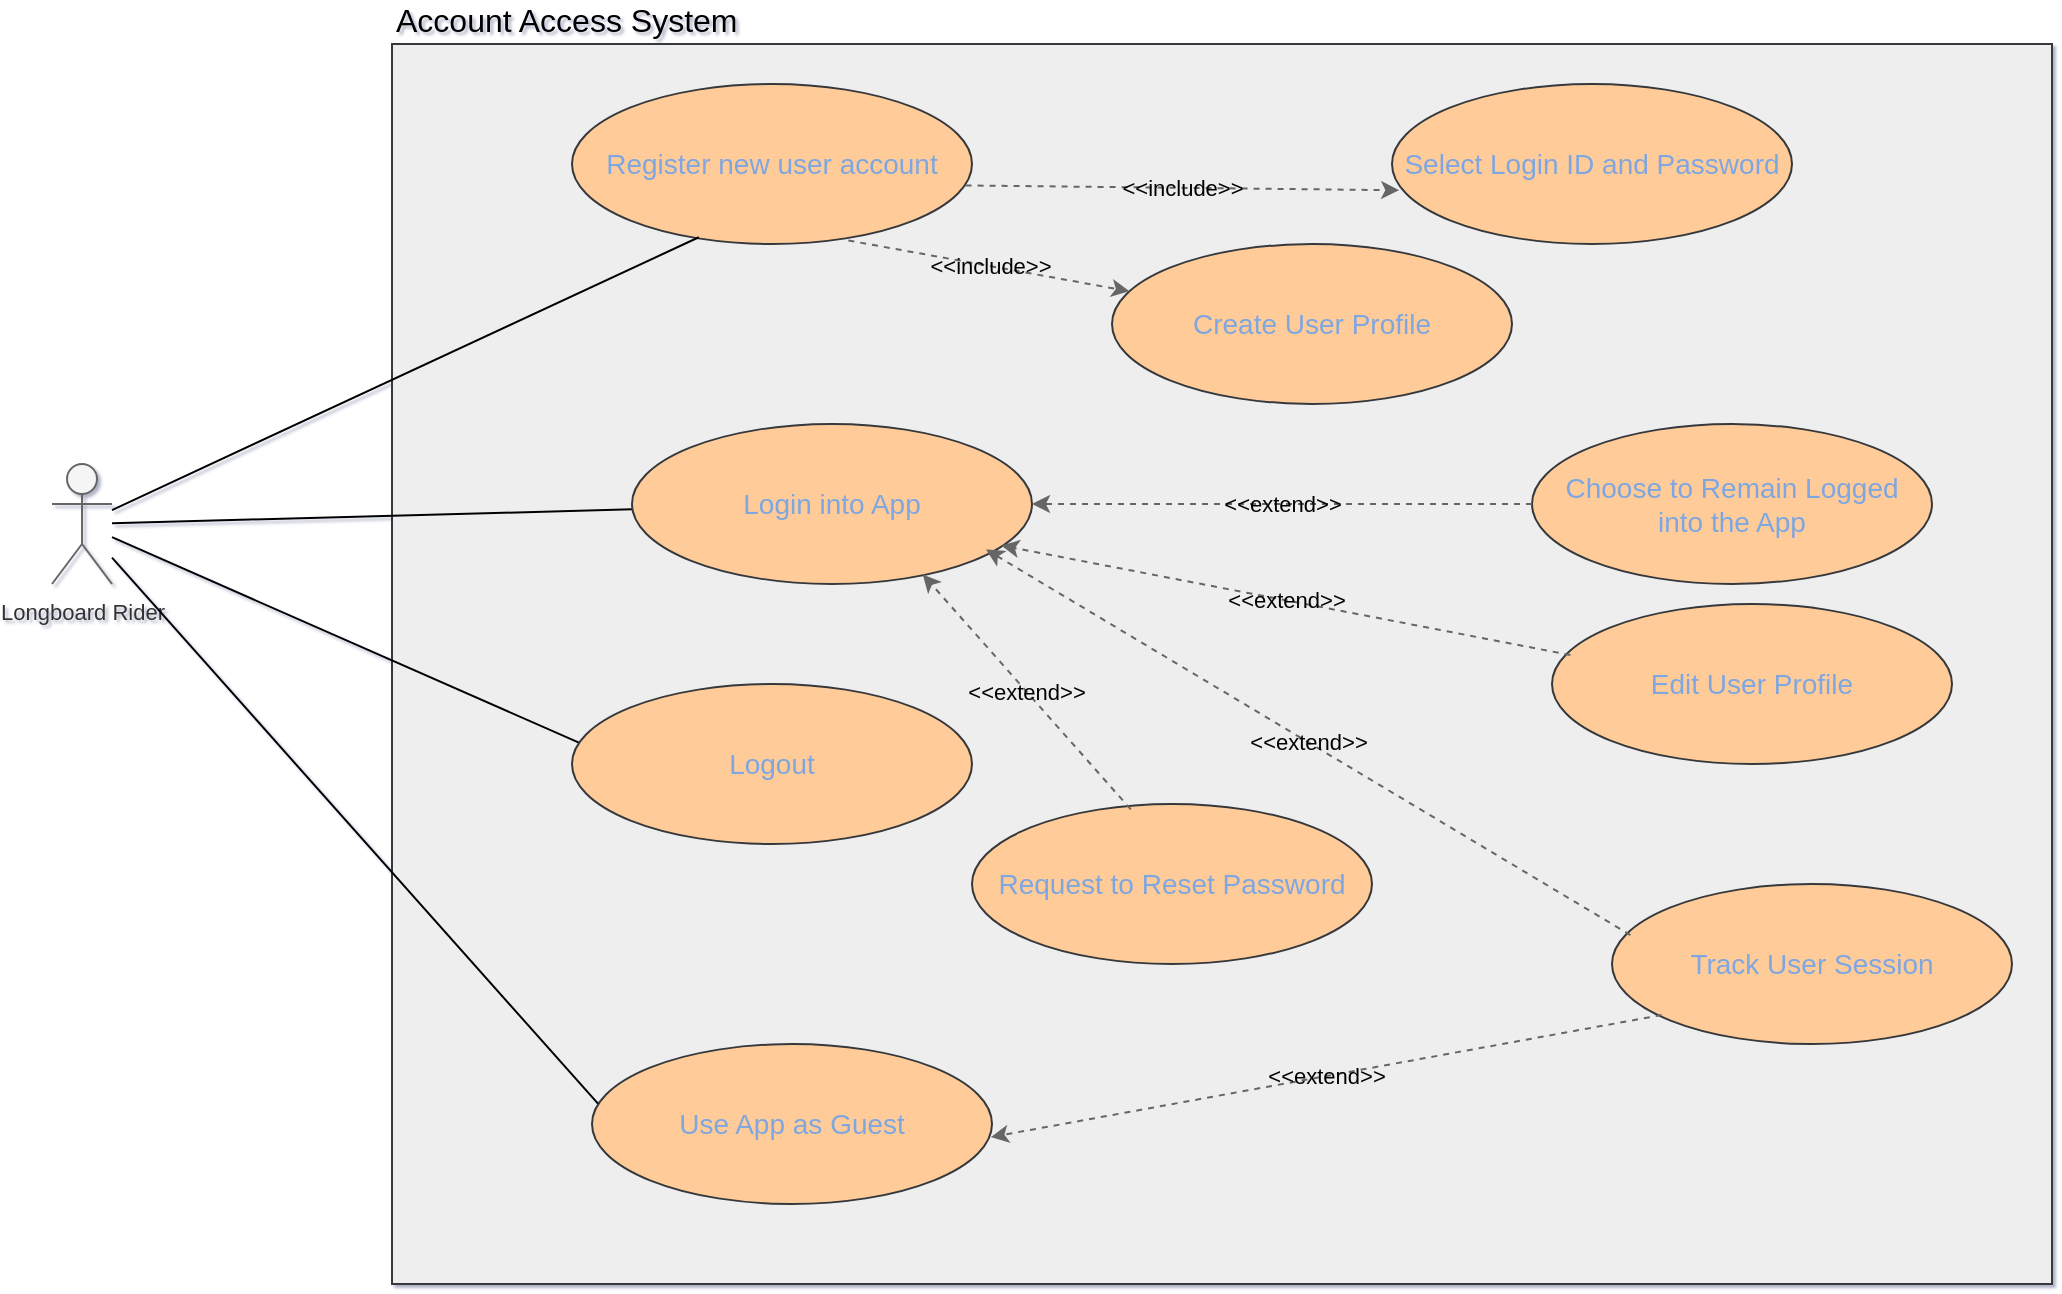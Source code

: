 <mxfile version="27.0.5">
  <diagram name="Page-1" id="ib0KKrDDxVYF5MeXXiUM">
    <mxGraphModel dx="1425" dy="940" grid="1" gridSize="10" guides="1" tooltips="1" connect="1" arrows="1" fold="1" page="1" pageScale="1" pageWidth="850" pageHeight="1100" background="#ffffff" math="0" shadow="1">
      <root>
        <mxCell id="0" />
        <mxCell id="1" parent="0" />
        <mxCell id="14" value="Specimen and collection" style="edgeStyle=orthogonalEdgeStyle;endArrow=block;html=1;" parent="1" edge="1">
          <mxGeometry relative="1" as="geometry">
            <mxPoint x="750" y="350" as="targetPoint" />
          </mxGeometry>
        </mxCell>
        <mxCell id="15" value="report delivery offline" style="edgeStyle=orthogonalEdgeStyle;endArrow=block;html=1;" parent="1" edge="1">
          <mxGeometry relative="1" as="geometry">
            <mxPoint x="700" y="380" as="sourcePoint" />
          </mxGeometry>
        </mxCell>
        <mxCell id="sfKcnbmMzuwdX9yF3wZo-21" value="&lt;div&gt;&lt;font style=&quot;font-size: 11px;&quot;&gt;Longboard Rider&lt;/font&gt;&lt;/div&gt;" style="shape=umlActor;verticalLabelPosition=bottom;verticalAlign=top;html=1;outlineConnect=0;strokeColor=#666666;align=center;fontFamily=Helvetica;fontSize=12;fontColor=#333333;labelBackgroundColor=none;fillColor=#f5f5f5;horizontal=1;textShadow=0;" parent="1" vertex="1">
          <mxGeometry x="270" y="520" width="30" height="60" as="geometry" />
        </mxCell>
        <mxCell id="CbTRWkR76J8zcbdZSMRa-18" value="&lt;font&gt;Account Access System&lt;/font&gt;" style="rounded=0;whiteSpace=wrap;html=1;labelPosition=center;verticalLabelPosition=top;align=left;verticalAlign=bottom;fillColor=#eeeeee;strokeColor=#36393d;fontSize=16;fontColor=#000000;" parent="1" vertex="1">
          <mxGeometry x="440" y="310" width="830" height="620" as="geometry" />
        </mxCell>
        <mxCell id="-pO5D620ASrmPBSO5rts-25" value="&lt;font style=&quot;font-size: 14px;&quot;&gt;Register new user account&lt;/font&gt;" style="ellipse;whiteSpace=wrap;html=1;fillColor=#ffcc99;strokeColor=#36393d;fontColor=#7EA6E0;" parent="1" vertex="1">
          <mxGeometry x="530" y="330" width="200" height="80" as="geometry" />
        </mxCell>
        <mxCell id="-pO5D620ASrmPBSO5rts-39" style="rounded=0;orthogonalLoop=1;jettySize=auto;html=1;strokeColor=#000000;endArrow=none;startFill=0;shadow=0;jumpStyle=none;entryX=0.317;entryY=0.958;entryDx=0;entryDy=0;entryPerimeter=0;" parent="1" source="sfKcnbmMzuwdX9yF3wZo-21" target="-pO5D620ASrmPBSO5rts-25" edge="1">
          <mxGeometry relative="1" as="geometry">
            <mxPoint x="330" y="440" as="sourcePoint" />
            <mxPoint x="480" y="390" as="targetPoint" />
          </mxGeometry>
        </mxCell>
        <mxCell id="-pO5D620ASrmPBSO5rts-40" style="rounded=0;orthogonalLoop=1;jettySize=auto;html=1;strokeColor=#000000;endArrow=none;startFill=0;shadow=0;jumpStyle=none;" parent="1" source="sfKcnbmMzuwdX9yF3wZo-21" target="yoxUfFOzrHix0iHAsxGL-16" edge="1">
          <mxGeometry relative="1" as="geometry">
            <mxPoint x="330" y="537" as="sourcePoint" />
            <mxPoint x="600.7" y="514.656" as="targetPoint" />
          </mxGeometry>
        </mxCell>
        <mxCell id="-pO5D620ASrmPBSO5rts-41" style="rounded=0;orthogonalLoop=1;jettySize=auto;html=1;strokeColor=#000000;endArrow=none;startFill=0;shadow=0;jumpStyle=none;entryX=0.023;entryY=0.373;entryDx=0;entryDy=0;entryPerimeter=0;" parent="1" source="sfKcnbmMzuwdX9yF3wZo-21" target="yoxUfFOzrHix0iHAsxGL-17" edge="1">
          <mxGeometry relative="1" as="geometry">
            <mxPoint x="264" y="847" as="sourcePoint" />
            <mxPoint x="600.0" y="644.0" as="targetPoint" />
          </mxGeometry>
        </mxCell>
        <mxCell id="yoxUfFOzrHix0iHAsxGL-16" value="&lt;font style=&quot;font-size: 14px;&quot;&gt;Login into App&lt;/font&gt;" style="ellipse;whiteSpace=wrap;html=1;fillColor=#ffcc99;strokeColor=#36393d;fontColor=#7EA6E0;" parent="1" vertex="1">
          <mxGeometry x="560" y="500" width="200" height="80" as="geometry" />
        </mxCell>
        <mxCell id="yoxUfFOzrHix0iHAsxGL-17" value="&lt;font style=&quot;font-size: 14px;&quot;&gt;Logout&lt;/font&gt;" style="ellipse;whiteSpace=wrap;html=1;fillColor=#ffcc99;strokeColor=#36393d;fontColor=#7EA6E0;" parent="1" vertex="1">
          <mxGeometry x="530" y="630" width="200" height="80" as="geometry" />
        </mxCell>
        <mxCell id="yoxUfFOzrHix0iHAsxGL-18" value="&lt;span style=&quot;font-size: 14px;&quot;&gt;Use App as Guest&lt;/span&gt;" style="ellipse;whiteSpace=wrap;html=1;fillColor=#ffcc99;strokeColor=#36393d;fontColor=#7EA6E0;" parent="1" vertex="1">
          <mxGeometry x="540" y="810" width="200" height="80" as="geometry" />
        </mxCell>
        <mxCell id="yoxUfFOzrHix0iHAsxGL-19" style="rounded=0;orthogonalLoop=1;jettySize=auto;html=1;strokeColor=#000000;endArrow=none;startFill=0;shadow=0;jumpStyle=none;entryX=0.015;entryY=0.373;entryDx=0;entryDy=0;entryPerimeter=0;" parent="1" source="sfKcnbmMzuwdX9yF3wZo-21" target="yoxUfFOzrHix0iHAsxGL-18" edge="1">
          <mxGeometry relative="1" as="geometry">
            <mxPoint x="280" y="640" as="sourcePoint" />
            <mxPoint x="645" y="698" as="targetPoint" />
          </mxGeometry>
        </mxCell>
        <mxCell id="yoxUfFOzrHix0iHAsxGL-21" value="&lt;span style=&quot;font-size: 14px;&quot;&gt;Select Login ID and Password&lt;/span&gt;" style="ellipse;whiteSpace=wrap;html=1;fillColor=#ffcc99;strokeColor=#36393d;fontColor=#7EA6E0;" parent="1" vertex="1">
          <mxGeometry x="940" y="330" width="200" height="80" as="geometry" />
        </mxCell>
        <mxCell id="yoxUfFOzrHix0iHAsxGL-26" value="&lt;font style=&quot;font-size: 14px;&quot;&gt;Choose to Remain Logged&lt;/font&gt;&lt;div&gt;&lt;font style=&quot;font-size: 14px;&quot;&gt;into the App&lt;/font&gt;&lt;/div&gt;" style="ellipse;whiteSpace=wrap;html=1;fillColor=#ffcc99;strokeColor=#36393d;fontColor=#7EA6E0;" parent="1" vertex="1">
          <mxGeometry x="1010" y="500" width="200" height="80" as="geometry" />
        </mxCell>
        <mxCell id="quLks_jJKd6fu7Yliykg-16" value="&amp;lt;&amp;lt;extend&amp;gt;&amp;gt;" style="endArrow=classic;html=1;rounded=0;fillColor=#f5f5f5;gradientColor=#b3b3b3;strokeColor=#666666;dashed=1;fontColor=#060606;align=center;labelBackgroundColor=none;entryX=1;entryY=0.5;entryDx=0;entryDy=0;" parent="1" source="yoxUfFOzrHix0iHAsxGL-26" target="yoxUfFOzrHix0iHAsxGL-16" edge="1">
          <mxGeometry width="50" height="50" relative="1" as="geometry">
            <mxPoint x="830" y="549" as="sourcePoint" />
            <mxPoint x="950" y="549" as="targetPoint" />
          </mxGeometry>
        </mxCell>
        <mxCell id="quLks_jJKd6fu7Yliykg-17" value="&lt;font style=&quot;font-size: 14px;&quot;&gt;Request to Reset Password&lt;/font&gt;" style="ellipse;whiteSpace=wrap;html=1;fillColor=#ffcc99;strokeColor=#36393d;fontColor=#7EA6E0;" parent="1" vertex="1">
          <mxGeometry x="730" y="690" width="200" height="80" as="geometry" />
        </mxCell>
        <mxCell id="mPkKGk8Zlr7uKQCcEDv3-25" value="&amp;lt;&amp;lt;include&amp;gt;&amp;gt;" style="endArrow=classic;html=1;rounded=0;fillColor=#f5f5f5;gradientColor=#b3b3b3;strokeColor=#666666;dashed=1;fontColor=#060606;align=center;labelBackgroundColor=none;entryX=0.018;entryY=0.664;entryDx=0;entryDy=0;exitX=0.984;exitY=0.634;exitDx=0;exitDy=0;entryPerimeter=0;exitPerimeter=0;" edge="1" parent="1" source="-pO5D620ASrmPBSO5rts-25" target="yoxUfFOzrHix0iHAsxGL-21">
          <mxGeometry width="50" height="50" relative="1" as="geometry">
            <mxPoint x="730" y="400" as="sourcePoint" />
            <mxPoint x="850" y="400" as="targetPoint" />
          </mxGeometry>
        </mxCell>
        <mxCell id="mPkKGk8Zlr7uKQCcEDv3-26" value="&lt;span style=&quot;font-size: 14px;&quot;&gt;Create User Profile&lt;/span&gt;" style="ellipse;whiteSpace=wrap;html=1;fillColor=#ffcc99;strokeColor=#36393d;fontColor=#7EA6E0;" vertex="1" parent="1">
          <mxGeometry x="800" y="410" width="200" height="80" as="geometry" />
        </mxCell>
        <mxCell id="mPkKGk8Zlr7uKQCcEDv3-27" value="&amp;lt;&amp;lt;include&amp;gt;&amp;gt;" style="endArrow=classic;html=1;rounded=0;fillColor=#f5f5f5;gradientColor=#b3b3b3;strokeColor=#666666;dashed=1;fontColor=#060606;align=center;labelBackgroundColor=none;exitX=0.691;exitY=0.978;exitDx=0;exitDy=0;exitPerimeter=0;" edge="1" parent="1" source="-pO5D620ASrmPBSO5rts-25" target="mPkKGk8Zlr7uKQCcEDv3-26">
          <mxGeometry width="50" height="50" relative="1" as="geometry">
            <mxPoint x="560" y="450" as="sourcePoint" />
            <mxPoint x="777" y="452" as="targetPoint" />
          </mxGeometry>
        </mxCell>
        <mxCell id="mPkKGk8Zlr7uKQCcEDv3-28" value="&lt;span style=&quot;font-size: 14px;&quot;&gt;Edit User Profile&lt;/span&gt;" style="ellipse;whiteSpace=wrap;html=1;fillColor=#ffcc99;strokeColor=#36393d;fontColor=#7EA6E0;" vertex="1" parent="1">
          <mxGeometry x="1020" y="590" width="200" height="80" as="geometry" />
        </mxCell>
        <mxCell id="mPkKGk8Zlr7uKQCcEDv3-29" value="&amp;lt;&amp;lt;extend&amp;gt;&amp;gt;" style="endArrow=classic;html=1;rounded=0;fillColor=#f5f5f5;gradientColor=#b3b3b3;strokeColor=#666666;dashed=1;fontColor=#060606;align=center;labelBackgroundColor=none;entryX=0.923;entryY=0.759;entryDx=0;entryDy=0;entryPerimeter=0;exitX=0.046;exitY=0.319;exitDx=0;exitDy=0;exitPerimeter=0;" edge="1" parent="1" source="mPkKGk8Zlr7uKQCcEDv3-28" target="yoxUfFOzrHix0iHAsxGL-16">
          <mxGeometry width="50" height="50" relative="1" as="geometry">
            <mxPoint x="1020" y="590" as="sourcePoint" />
            <mxPoint x="770" y="590" as="targetPoint" />
          </mxGeometry>
        </mxCell>
        <mxCell id="mPkKGk8Zlr7uKQCcEDv3-30" value="&lt;span style=&quot;font-size: 14px;&quot;&gt;Track User Session&lt;/span&gt;" style="ellipse;whiteSpace=wrap;html=1;fillColor=#ffcc99;strokeColor=#36393d;fontColor=#7EA6E0;" vertex="1" parent="1">
          <mxGeometry x="1050" y="730" width="200" height="80" as="geometry" />
        </mxCell>
        <mxCell id="mPkKGk8Zlr7uKQCcEDv3-31" value="&amp;lt;&amp;lt;extend&amp;gt;&amp;gt;" style="endArrow=classic;html=1;rounded=0;fillColor=#f5f5f5;gradientColor=#b3b3b3;strokeColor=#666666;dashed=1;fontColor=#060606;align=center;labelBackgroundColor=none;entryX=0.885;entryY=0.784;entryDx=0;entryDy=0;entryPerimeter=0;exitX=0.046;exitY=0.319;exitDx=0;exitDy=0;exitPerimeter=0;" edge="1" parent="1" source="mPkKGk8Zlr7uKQCcEDv3-30" target="yoxUfFOzrHix0iHAsxGL-16">
          <mxGeometry width="50" height="50" relative="1" as="geometry">
            <mxPoint x="1035" y="680" as="sourcePoint" />
            <mxPoint x="760" y="651" as="targetPoint" />
          </mxGeometry>
        </mxCell>
        <mxCell id="mPkKGk8Zlr7uKQCcEDv3-32" value="&amp;lt;&amp;lt;extend&amp;gt;&amp;gt;" style="endArrow=classic;html=1;rounded=0;fillColor=#f5f5f5;gradientColor=#b3b3b3;strokeColor=#666666;dashed=1;fontColor=#060606;align=center;labelBackgroundColor=none;entryX=0.997;entryY=0.582;entryDx=0;entryDy=0;exitX=0.124;exitY=0.819;exitDx=0;exitDy=0;exitPerimeter=0;entryPerimeter=0;" edge="1" parent="1" source="mPkKGk8Zlr7uKQCcEDv3-30" target="yoxUfFOzrHix0iHAsxGL-18">
          <mxGeometry width="50" height="50" relative="1" as="geometry">
            <mxPoint x="960" y="800" as="sourcePoint" />
            <mxPoint x="710" y="800" as="targetPoint" />
          </mxGeometry>
        </mxCell>
        <mxCell id="mPkKGk8Zlr7uKQCcEDv3-33" value="&amp;lt;&amp;lt;extend&amp;gt;&amp;gt;" style="endArrow=classic;html=1;rounded=0;fillColor=#f5f5f5;gradientColor=#b3b3b3;strokeColor=#666666;dashed=1;fontColor=#060606;align=center;labelBackgroundColor=none;entryX=0.727;entryY=0.94;entryDx=0;entryDy=0;exitX=0.397;exitY=0.034;exitDx=0;exitDy=0;exitPerimeter=0;entryPerimeter=0;" edge="1" parent="1" source="quLks_jJKd6fu7Yliykg-17" target="yoxUfFOzrHix0iHAsxGL-16">
          <mxGeometry width="50" height="50" relative="1" as="geometry">
            <mxPoint x="830" y="600" as="sourcePoint" />
            <mxPoint x="580" y="600" as="targetPoint" />
          </mxGeometry>
        </mxCell>
      </root>
    </mxGraphModel>
  </diagram>
</mxfile>
